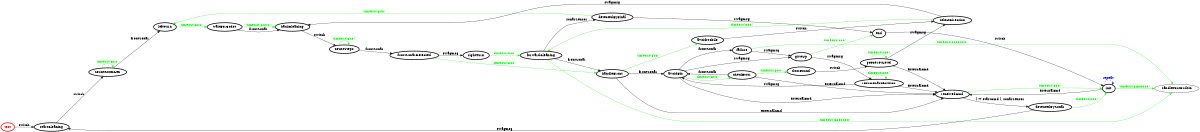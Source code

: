 /*
*
* A GraphViz DOT FSM description 
* Please use a GraphViz visualizer (like http://www.webgraphviz.com)
*  
*/

digraph finite_state_machine {
	rankdir=LR
	size="8,5"
	
	test [ color = red ][ fontcolor = red ][ penwidth = 3 ]
	rightTurn [ color = black ][ fontcolor = black ][ penwidth = 3 ]
	init [ color = black ][ fontcolor = black ][ penwidth = 3 ]
	waitForGodot [ color = black ][ fontcolor = black ][ penwidth = 3 ]
	handleFront [ color = black ][ fontcolor = black ][ penwidth = 3 ]
	detectedByFinal [ color = black ][ fontcolor = black ][ penwidth = 3 ]
	frontSonarDetected [ color = black ][ fontcolor = black ][ penwidth = 3 ]
	leftTurn [ color = black ][ fontcolor = black ][ penwidth = 3 ]
	checkDoor [ color = black ][ fontcolor = black ][ penwidth = 3 ]
	giveUp [ color = black ][ fontcolor = black ][ penwidth = 3 ]
	forwardCleaning [ color = black ][ fontcolor = black ][ penwidth = 3 ]
	avoidFix [ color = black ][ fontcolor = black ][ penwidth = 3 ]
	failure [ color = black ][ fontcolor = black ][ penwidth = 3 ]
	startCleaning [ color = black ][ fontcolor = black ][ penwidth = 3 ]
	goToPrevLevel [ color = black ][ fontcolor = black ][ penwidth = 3 ]
	resumeLastPosition [ color = black ][ fontcolor = black ][ penwidth = 3 ]
	end [ color = black ][ fontcolor = black ][ penwidth = 3 ]
	countSteps [ color = black ][ fontcolor = black ][ penwidth = 3 ]
	selectDirection [ color = black ][ fontcolor = black ][ penwidth = 3 ]
	doorFound [ color = black ][ fontcolor = black ][ penwidth = 3 ]
	backCleaning [ color = black ][ fontcolor = black ][ penwidth = 3 ]
	detectedBySonar [ color = black ][ fontcolor = black ][ penwidth = 3 ]
	receivedCmd [ color = black ][ fontcolor = black ][ penwidth = 3 ]
	countRoomLen [ color = black ][ fontcolor = black ][ penwidth = 3 ]
	avoidMobile [ color = black ][ fontcolor = black ][ penwidth = 3 ]
	
	waitForGodot -> backCleaning [ label = "frontSonar" ][ color = black ][ fontcolor = black ]
	detectedByFinal -> end [ label = "swagmsg" ][ color = black ][ fontcolor = black ]
	end -> init [ label = "switch" ][ color = black ][ fontcolor = black ]
	avoidFix -> failure [ label = "frontSonar" ][ color = black ][ fontcolor = black ]
	detectedBySonar -> init [ label = "timeout(800)" ][ color = green ][ fontcolor = green ]
	selectDirection -> forwardCleaning [ label = "timeout(800)" ][ color = green ][ fontcolor = green ]
	checkDoor -> receivedCmd [ label = "externalcmd" ][ color = black ][ fontcolor = black ]
	giveUp -> resumeLastPosition [ label = "swagmsg" ][ color = black ][ fontcolor = black ]
	failure -> giveUp [ label = "swagmsg" ][ color = black ][ fontcolor = black ]
	receivedCmd -> init [ label = "timeout(800)" ][ color = green ][ fontcolor = green ]
	detectedByFinal -> leftTurn [ label = "timeout(800)" ][ color = green ][ fontcolor = green ]
	waitForGodot -> backCleaning [ label = "timeout(2000)" ][ color = green ][ fontcolor = green ]
	selectDirection -> backCleaning [ label = "swagmsg" ][ color = black ][ fontcolor = black ]
	countSteps -> countSteps [ label = "timeout(300)" ][ color = green ][ fontcolor = green ]
	countRoomLen -> leftTurn [ label = "frontSonar" ][ color = black ][ fontcolor = black ]
	handleFront -> avoidFix [ label = "frontSonar" ][ color = black ][ fontcolor = black ]
	startCleaning -> countRoomLen [ label = "switch" ][ color = black ][ fontcolor = black ]
	handleFront -> receivedCmd [ label = "externalcmd" ][ color = black ][ fontcolor = black ]
	frontSonarDetected -> rightTurn [ label = "swagmsg" ][ color = black ][ fontcolor = black ]
	failure -> handleToutBuiltIn [ label = "timeout(3600000)" ][ color = green ][ fontcolor = green ]
	init -> init [ label = "repeat "][ style = dashed ][ color = blue ][ fontcolor = blue ]
	frontSonarDetected -> handleFront [ label = "timeout(800)" ][ color = green ][ fontcolor = green ]
	forwardCleaning -> handleToutBuiltIn [ label = "timeout(3600000)" ][ color = green ][ fontcolor = green ]
	init -> handleToutBuiltIn [ label = "timeout(3600000)" ][ color = green ][ fontcolor = green ]
	goToPrevLevel -> goToPrevLevel [ label = "timeout(200)" ][ color = green ][ fontcolor = green ]
	leftTurn -> waitForGodot [ label = "timeout(800)" ][ color = green ][ fontcolor = green ]
	checkDoor -> avoidFix [ label = "frontSonar" ][ color = black ][ fontcolor = black ]
	giveUp -> end [ label = "timeout(800)" ][ color = green ][ fontcolor = green ]
	avoidFix -> checkDoor [ label = "timeout(800)" ][ color = green ][ fontcolor = green ]
	avoidFix -> giveUp [ label = "swagmsg" ][ color = black ][ fontcolor = black ]
	countSteps -> frontSonarDetected [ label = "frontSonar" ][ color = black ][ fontcolor = black ]
	forwardCleaning -> handleFront [ label = "frontSonar" ][ color = black ][ fontcolor = black ]
	rightTurn -> forwardCleaning [ label = "timeout(800)" ][ color = green ][ fontcolor = green ]
	doorFound -> goToPrevLevel [ label = "switch" ][ color = black ][ fontcolor = black ]
	avoidFix -> receivedCmd [ label = "externalcmd" ][ color = black ][ fontcolor = black ]
	resumeLastPosition -> resumeLastPosition [ label = "timeout(800)" ][ color = green ][ fontcolor = green ]
	detectedBySonar -> startCleaning [ label = "swagmsg" ][ color = black ][ fontcolor = black ]
	handleFront -> avoidMobile [ label = "timeout(800)" ][ color = green ][ fontcolor = green ]
	backCleaning -> countSteps [ label = "switch" ][ color = black ][ fontcolor = black ]
	resumeLastPosition -> receivedCmd [ label = "externalcmd" ][ color = black ][ fontcolor = black ]
	receivedCmd -> detectedBySonar [ label = "[ ?? startCmd ], sonarSensor" ][ color = black ][ fontcolor = black ]
	checkDoor -> doorFound [ label = "timeout(800)" ][ color = green ][ fontcolor = green ]
	countRoomLen -> countRoomLen [ label = "timeout(300)" ][ color = green ][ fontcolor = green ]
	test -> startCleaning [ label = "switch" ][ color = black ][ fontcolor = black ]
	goToPrevLevel -> selectDirection [ label = "swagmsg" ][ color = black ][ fontcolor = black ]
	forwardCleaning -> detectedByFinal [ label = "sonarSensor" ][ color = black ][ fontcolor = black ]
	resumeLastPosition -> avoidFix [ label = "swagmsg" ][ color = black ][ fontcolor = black ]
	init -> receivedCmd [ label = "externalcmd" ][ color = black ][ fontcolor = black ]
	goToPrevLevel -> receivedCmd [ label = "externalcmd" ][ color = black ][ fontcolor = black ]
	avoidMobile -> selectDirection [ label = "switch" ][ color = black ][ fontcolor = black ]
}
